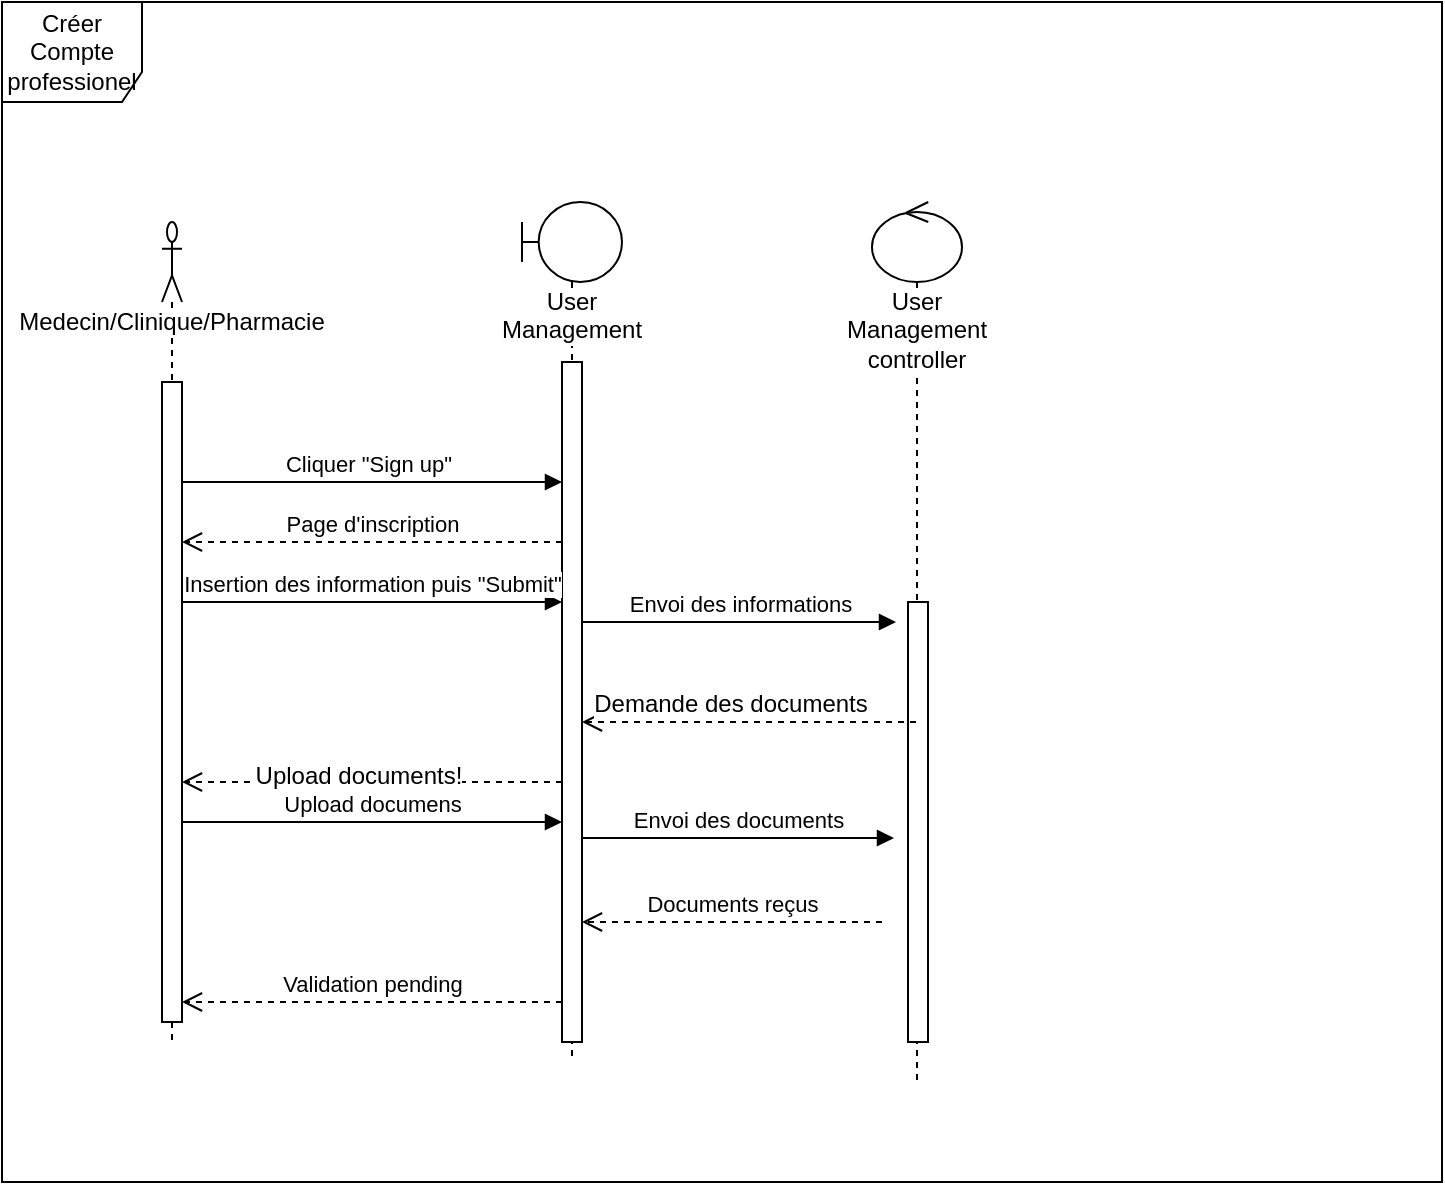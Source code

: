 <mxfile version="10.5.4" type="device"><diagram id="chPoz5LdmpBUyQcO5zTx" name="Page-1"><mxGraphModel dx="840" dy="506" grid="1" gridSize="10" guides="1" tooltips="1" connect="1" arrows="1" fold="1" page="1" pageScale="1" pageWidth="850" pageHeight="1100" math="0" shadow="0"><root><mxCell id="0"/><mxCell id="1" parent="0"/><mxCell id="VjuR507clFlsxulzZDKX-1" value="Créer Compte professionel&lt;br&gt;" style="shape=umlFrame;whiteSpace=wrap;html=1;width=70;height=50;" parent="1" vertex="1"><mxGeometry x="40" y="200" width="720" height="590" as="geometry"/></mxCell><mxCell id="2UEXE4apJw5BmhpLBmJW-8" value="User Management" style="shape=umlLifeline;participant=umlBoundary;perimeter=lifelinePerimeter;whiteSpace=wrap;html=1;container=1;collapsible=0;recursiveResize=0;verticalAlign=top;spacingTop=36;labelBackgroundColor=#ffffff;outlineConnect=0;" parent="1" vertex="1"><mxGeometry x="300" y="300" width="50" height="430" as="geometry"/></mxCell><mxCell id="koszyO3JGh6VSyScW-o_-4" value="Envoi des informations" style="html=1;verticalAlign=bottom;endArrow=block;entryX=-0.3;entryY=0;entryDx=0;entryDy=0;entryPerimeter=0;" parent="2UEXE4apJw5BmhpLBmJW-8" edge="1"><mxGeometry width="80" relative="1" as="geometry"><mxPoint x="30" y="210" as="sourcePoint"/><mxPoint x="187" y="210" as="targetPoint"/></mxGeometry></mxCell><mxCell id="koszyO3JGh6VSyScW-o_-8" value="Envoi des documents" style="html=1;verticalAlign=bottom;endArrow=block;entryX=-0.4;entryY=0.373;entryDx=0;entryDy=0;entryPerimeter=0;" parent="2UEXE4apJw5BmhpLBmJW-8" edge="1"><mxGeometry width="80" relative="1" as="geometry"><mxPoint x="30" y="318" as="sourcePoint"/><mxPoint x="186" y="318" as="targetPoint"/></mxGeometry></mxCell><mxCell id="koszyO3JGh6VSyScW-o_-21" value="" style="html=1;points=[];perimeter=orthogonalPerimeter;" parent="2UEXE4apJw5BmhpLBmJW-8" vertex="1"><mxGeometry x="20" y="80" width="10" height="340" as="geometry"/></mxCell><mxCell id="2UEXE4apJw5BmhpLBmJW-9" value="Medecin/Clinique/Pharmacie" style="shape=umlLifeline;participant=umlActor;perimeter=lifelinePerimeter;whiteSpace=wrap;html=1;container=1;collapsible=0;recursiveResize=0;verticalAlign=top;spacingTop=36;labelBackgroundColor=#ffffff;outlineConnect=0;" parent="1" vertex="1"><mxGeometry x="120" y="310" width="10" height="410" as="geometry"/></mxCell><mxCell id="2UEXE4apJw5BmhpLBmJW-10" value="User Management controller" style="shape=umlLifeline;participant=umlControl;perimeter=lifelinePerimeter;whiteSpace=wrap;html=1;container=1;collapsible=0;recursiveResize=0;verticalAlign=top;spacingTop=36;labelBackgroundColor=#ffffff;outlineConnect=0;" parent="1" vertex="1"><mxGeometry x="475" y="300" width="45" height="440" as="geometry"/></mxCell><mxCell id="koszyO3JGh6VSyScW-o_-33" value="" style="html=1;points=[];perimeter=orthogonalPerimeter;" parent="2UEXE4apJw5BmhpLBmJW-10" vertex="1"><mxGeometry x="18" y="200" width="10" height="220" as="geometry"/></mxCell><mxCell id="2UEXE4apJw5BmhpLBmJW-32" value="Cliquer &quot;Sign up&quot;" style="html=1;verticalAlign=bottom;endArrow=block;" parent="1" edge="1"><mxGeometry width="80" relative="1" as="geometry"><mxPoint x="125" y="440" as="sourcePoint"/><mxPoint x="320" y="440" as="targetPoint"/></mxGeometry></mxCell><mxCell id="13emrFwENRUtgYGHik1h-3" value="" style="html=1;points=[];perimeter=orthogonalPerimeter;" parent="1" vertex="1"><mxGeometry x="120" y="390" width="10" height="320" as="geometry"/></mxCell><mxCell id="koszyO3JGh6VSyScW-o_-1" value="Page d'inscription" style="html=1;verticalAlign=bottom;endArrow=open;dashed=1;endSize=8;" parent="1" edge="1"><mxGeometry relative="1" as="geometry"><mxPoint x="320" y="470" as="sourcePoint"/><mxPoint x="130" y="470" as="targetPoint"/></mxGeometry></mxCell><mxCell id="koszyO3JGh6VSyScW-o_-2" value="Insertion des information puis &quot;Submit&quot;" style="html=1;verticalAlign=bottom;endArrow=block;" parent="1" edge="1"><mxGeometry width="80" relative="1" as="geometry"><mxPoint x="130" y="500" as="sourcePoint"/><mxPoint x="320" y="500" as="targetPoint"/></mxGeometry></mxCell><mxCell id="koszyO3JGh6VSyScW-o_-6" value="" style="html=1;verticalAlign=bottom;endArrow=open;dashed=1;endSize=8;" parent="1" edge="1"><mxGeometry relative="1" as="geometry"><mxPoint x="320" y="590" as="sourcePoint"/><mxPoint x="130" y="590" as="targetPoint"/></mxGeometry></mxCell><mxCell id="koszyO3JGh6VSyScW-o_-38" value="Upload documents!" style="text;html=1;resizable=0;points=[];align=center;verticalAlign=middle;labelBackgroundColor=#ffffff;" parent="koszyO3JGh6VSyScW-o_-6" vertex="1" connectable="0"><mxGeometry x="0.073" y="-3" relative="1" as="geometry"><mxPoint as="offset"/></mxGeometry></mxCell><mxCell id="koszyO3JGh6VSyScW-o_-7" value="Upload documens" style="html=1;verticalAlign=bottom;endArrow=block;" parent="1" edge="1"><mxGeometry width="80" relative="1" as="geometry"><mxPoint x="130" y="610" as="sourcePoint"/><mxPoint x="320" y="610" as="targetPoint"/></mxGeometry></mxCell><mxCell id="koszyO3JGh6VSyScW-o_-9" value="Documents reçus" style="html=1;verticalAlign=bottom;endArrow=open;dashed=1;endSize=8;" parent="1" edge="1"><mxGeometry relative="1" as="geometry"><mxPoint x="480" y="660" as="sourcePoint"/><mxPoint x="330" y="660" as="targetPoint"/></mxGeometry></mxCell><mxCell id="koszyO3JGh6VSyScW-o_-12" value="Validation pending" style="html=1;verticalAlign=bottom;endArrow=open;dashed=1;endSize=8;" parent="1" edge="1"><mxGeometry relative="1" as="geometry"><mxPoint x="320" y="700" as="sourcePoint"/><mxPoint x="130" y="700" as="targetPoint"/></mxGeometry></mxCell><mxCell id="koszyO3JGh6VSyScW-o_-34" value="" style="html=1;verticalAlign=bottom;endArrow=open;dashed=1;endSize=8;" parent="1" source="2UEXE4apJw5BmhpLBmJW-10" edge="1"><mxGeometry relative="1" as="geometry"><mxPoint x="490" y="550" as="sourcePoint"/><mxPoint x="330" y="560" as="targetPoint"/></mxGeometry></mxCell><mxCell id="koszyO3JGh6VSyScW-o_-36" value="Demande des documents" style="text;html=1;resizable=0;points=[];align=center;verticalAlign=middle;labelBackgroundColor=#ffffff;" parent="koszyO3JGh6VSyScW-o_-34" vertex="1" connectable="0"><mxGeometry x="0.113" y="-9" relative="1" as="geometry"><mxPoint as="offset"/></mxGeometry></mxCell></root></mxGraphModel></diagram></mxfile>